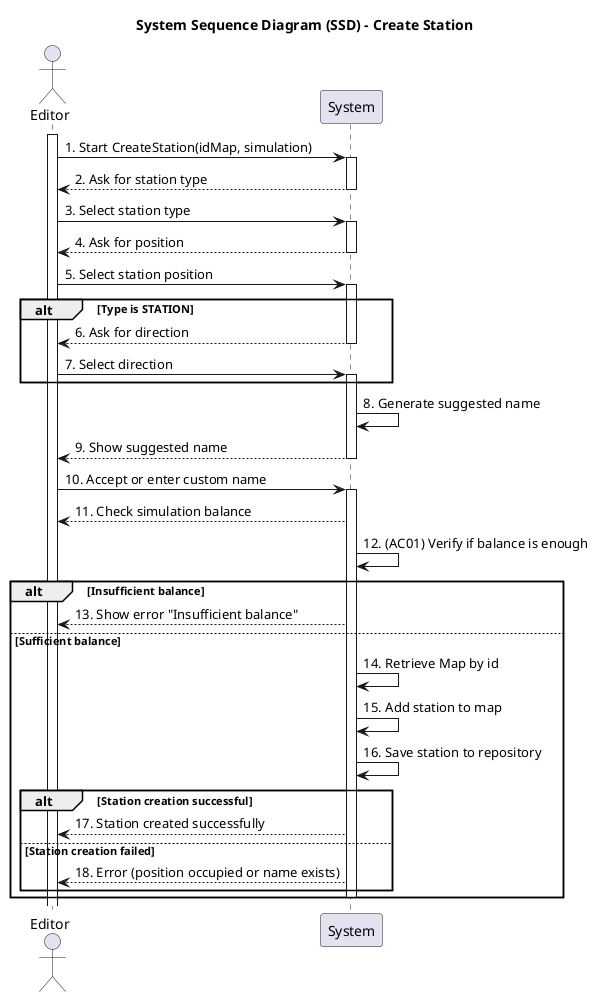 @startuml

actor Editor
participant System
title: System Sequence Diagram (SSD) - Create Station

activate Editor
Editor -> System: 1. Start CreateStation(idMap, simulation)
activate System

System --> Editor: 2. Ask for station type
deactivate System
Editor -> System: 3. Select station type
activate System

System --> Editor: 4. Ask for position
deactivate System
Editor -> System: 5. Select station position
activate System

alt Type is STATION
    System --> Editor: 6. Ask for direction
    deactivate System
    Editor -> System: 7. Select direction
    activate System
end

System -> System: 8. Generate suggested name
System --> Editor: 9. Show suggested name
deactivate System

Editor -> System: 10. Accept or enter custom name
activate System

System --> Editor: 11. Check simulation balance
System -> System: 12. (AC01) Verify if balance is enough

alt Insufficient balance
    System --> Editor: 13. Show error "Insufficient balance"

else Sufficient balance
    System -> System: 14. Retrieve Map by id
    System -> System: 15. Add station to map

    System -> System: 16. Save station to repository

    alt Station creation successful
        System --> Editor: 17. Station created successfully
    else Station creation failed
        System --> Editor: 18. Error (position occupied or name exists)
    end

    deactivate System
end

@enduml
